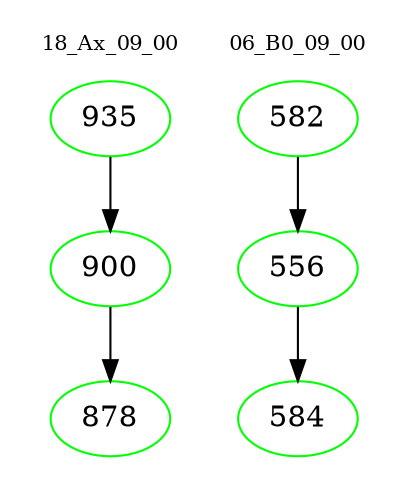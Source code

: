 digraph{
subgraph cluster_0 {
color = white
label = "18_Ax_09_00";
fontsize=10;
T0_935 [label="935", color="green"]
T0_935 -> T0_900 [color="black"]
T0_900 [label="900", color="green"]
T0_900 -> T0_878 [color="black"]
T0_878 [label="878", color="green"]
}
subgraph cluster_1 {
color = white
label = "06_B0_09_00";
fontsize=10;
T1_582 [label="582", color="green"]
T1_582 -> T1_556 [color="black"]
T1_556 [label="556", color="green"]
T1_556 -> T1_584 [color="black"]
T1_584 [label="584", color="green"]
}
}
